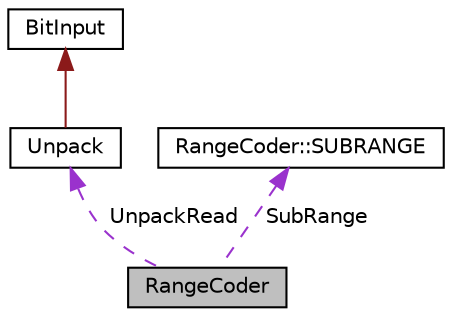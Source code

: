 digraph "RangeCoder"
{
 // LATEX_PDF_SIZE
  edge [fontname="Helvetica",fontsize="10",labelfontname="Helvetica",labelfontsize="10"];
  node [fontname="Helvetica",fontsize="10",shape=record];
  Node1 [label="RangeCoder",height=0.2,width=0.4,color="black", fillcolor="grey75", style="filled", fontcolor="black",tooltip=" "];
  Node2 -> Node1 [dir="back",color="darkorchid3",fontsize="10",style="dashed",label=" UnpackRead" ,fontname="Helvetica"];
  Node2 [label="Unpack",height=0.2,width=0.4,color="black", fillcolor="white", style="filled",URL="$classUnpack.html",tooltip=" "];
  Node3 -> Node2 [dir="back",color="firebrick4",fontsize="10",style="solid",fontname="Helvetica"];
  Node3 [label="BitInput",height=0.2,width=0.4,color="black", fillcolor="white", style="filled",URL="$classBitInput.html",tooltip=" "];
  Node4 -> Node1 [dir="back",color="darkorchid3",fontsize="10",style="dashed",label=" SubRange" ,fontname="Helvetica"];
  Node4 [label="RangeCoder::SUBRANGE",height=0.2,width=0.4,color="black", fillcolor="white", style="filled",URL="$structRangeCoder_1_1SUBRANGE.html",tooltip=" "];
}
